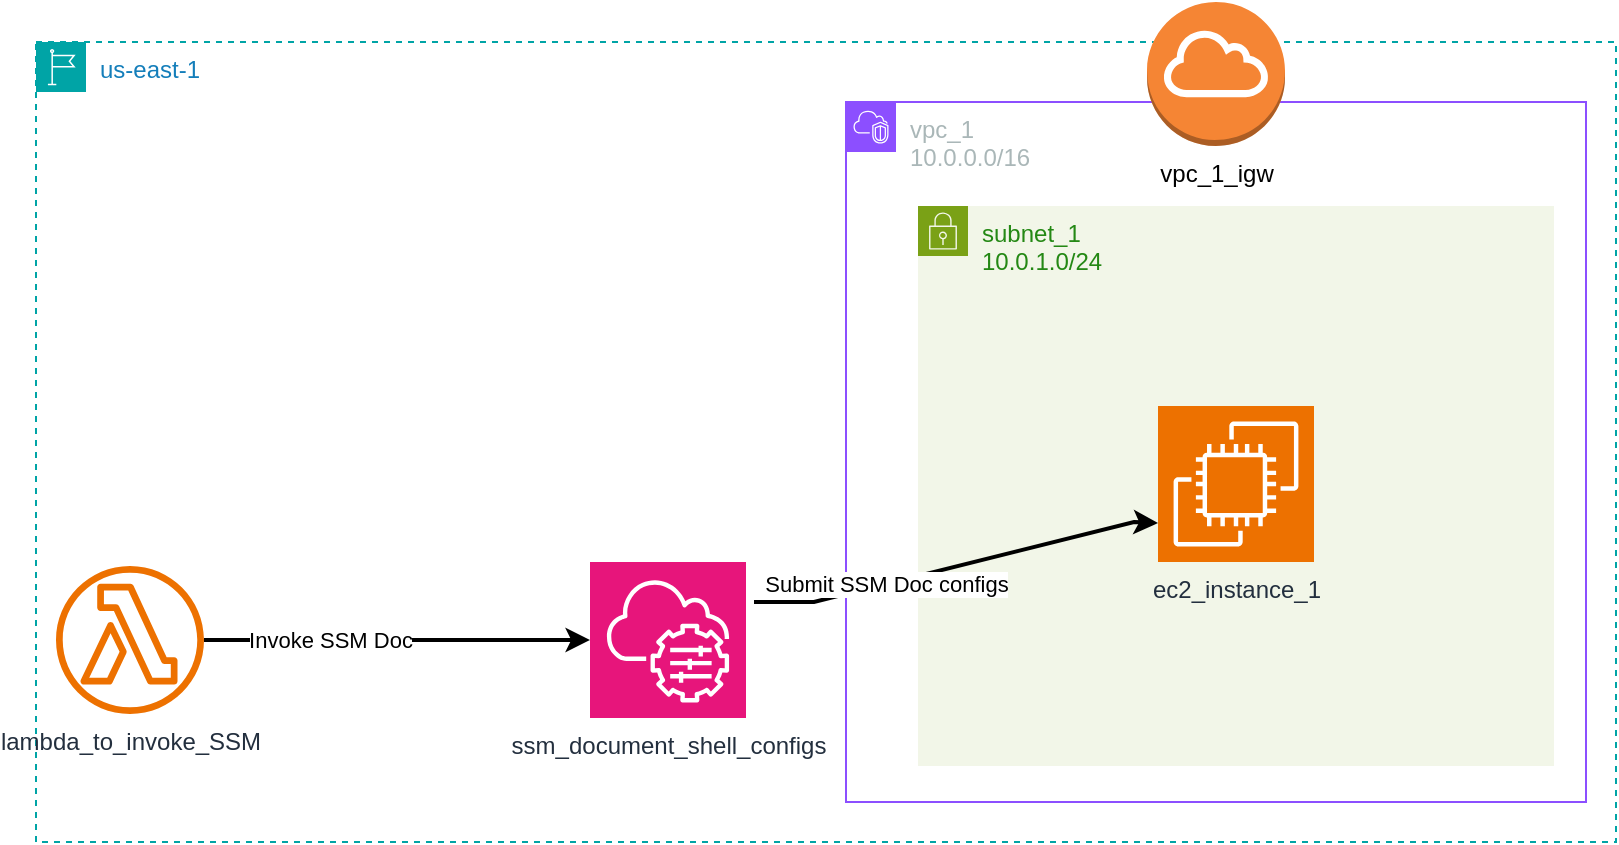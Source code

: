 <mxfile version="22.1.2" type="device">
  <diagram name="Page-1" id="XQTWyvqINvDjAojxgPLy">
    <mxGraphModel dx="973" dy="619" grid="1" gridSize="10" guides="1" tooltips="1" connect="1" arrows="1" fold="1" page="1" pageScale="1" pageWidth="850" pageHeight="1100" math="0" shadow="0">
      <root>
        <mxCell id="0" />
        <mxCell id="1" parent="0" />
        <mxCell id="NKm2zkdp0vzlB3F603a1-2" value="us-east-1" style="points=[[0,0],[0.25,0],[0.5,0],[0.75,0],[1,0],[1,0.25],[1,0.5],[1,0.75],[1,1],[0.75,1],[0.5,1],[0.25,1],[0,1],[0,0.75],[0,0.5],[0,0.25]];outlineConnect=0;gradientColor=none;html=1;whiteSpace=wrap;fontSize=12;fontStyle=0;container=1;pointerEvents=0;collapsible=0;recursiveResize=0;shape=mxgraph.aws4.group;grIcon=mxgraph.aws4.group_region;strokeColor=#00A4A6;fillColor=none;verticalAlign=top;align=left;spacingLeft=30;fontColor=#147EBA;dashed=1;" vertex="1" parent="1">
          <mxGeometry x="40" y="80" width="790" height="400" as="geometry" />
        </mxCell>
        <mxCell id="NKm2zkdp0vzlB3F603a1-4" value="vpc_1&lt;br&gt;10.0.0.0/16" style="points=[[0,0],[0.25,0],[0.5,0],[0.75,0],[1,0],[1,0.25],[1,0.5],[1,0.75],[1,1],[0.75,1],[0.5,1],[0.25,1],[0,1],[0,0.75],[0,0.5],[0,0.25]];outlineConnect=0;gradientColor=none;html=1;whiteSpace=wrap;fontSize=12;fontStyle=0;container=1;pointerEvents=0;collapsible=0;recursiveResize=0;shape=mxgraph.aws4.group;grIcon=mxgraph.aws4.group_vpc2;strokeColor=#8C4FFF;fillColor=none;verticalAlign=top;align=left;spacingLeft=30;fontColor=#AAB7B8;dashed=0;" vertex="1" parent="NKm2zkdp0vzlB3F603a1-2">
          <mxGeometry x="405" y="30" width="370" height="350" as="geometry" />
        </mxCell>
        <mxCell id="NKm2zkdp0vzlB3F603a1-5" value="subnet_1&lt;br&gt;10.0.1.0/24" style="points=[[0,0],[0.25,0],[0.5,0],[0.75,0],[1,0],[1,0.25],[1,0.5],[1,0.75],[1,1],[0.75,1],[0.5,1],[0.25,1],[0,1],[0,0.75],[0,0.5],[0,0.25]];outlineConnect=0;gradientColor=none;html=1;whiteSpace=wrap;fontSize=12;fontStyle=0;container=1;pointerEvents=0;collapsible=0;recursiveResize=0;shape=mxgraph.aws4.group;grIcon=mxgraph.aws4.group_security_group;grStroke=0;strokeColor=#7AA116;fillColor=#F2F6E8;verticalAlign=top;align=left;spacingLeft=30;fontColor=#248814;dashed=0;" vertex="1" parent="NKm2zkdp0vzlB3F603a1-4">
          <mxGeometry x="36" y="52" width="318" height="280" as="geometry" />
        </mxCell>
        <mxCell id="NKm2zkdp0vzlB3F603a1-6" value="ec2_instance_1" style="sketch=0;points=[[0,0,0],[0.25,0,0],[0.5,0,0],[0.75,0,0],[1,0,0],[0,1,0],[0.25,1,0],[0.5,1,0],[0.75,1,0],[1,1,0],[0,0.25,0],[0,0.5,0],[0,0.75,0],[1,0.25,0],[1,0.5,0],[1,0.75,0]];outlineConnect=0;fontColor=#232F3E;fillColor=#ED7100;strokeColor=#ffffff;dashed=0;verticalLabelPosition=bottom;verticalAlign=top;align=center;html=1;fontSize=12;fontStyle=0;aspect=fixed;shape=mxgraph.aws4.resourceIcon;resIcon=mxgraph.aws4.ec2;" vertex="1" parent="NKm2zkdp0vzlB3F603a1-5">
          <mxGeometry x="120" y="100" width="78" height="78" as="geometry" />
        </mxCell>
        <mxCell id="NKm2zkdp0vzlB3F603a1-8" value="ssm_document_shell_configs" style="sketch=0;points=[[0,0,0],[0.25,0,0],[0.5,0,0],[0.75,0,0],[1,0,0],[0,1,0],[0.25,1,0],[0.5,1,0],[0.75,1,0],[1,1,0],[0,0.25,0],[0,0.5,0],[0,0.75,0],[1,0.25,0],[1,0.5,0],[1,0.75,0]];points=[[0,0,0],[0.25,0,0],[0.5,0,0],[0.75,0,0],[1,0,0],[0,1,0],[0.25,1,0],[0.5,1,0],[0.75,1,0],[1,1,0],[0,0.25,0],[0,0.5,0],[0,0.75,0],[1,0.25,0],[1,0.5,0],[1,0.75,0]];outlineConnect=0;fontColor=#232F3E;fillColor=#E7157B;strokeColor=#ffffff;dashed=0;verticalLabelPosition=bottom;verticalAlign=top;align=center;html=1;fontSize=12;fontStyle=0;aspect=fixed;shape=mxgraph.aws4.resourceIcon;resIcon=mxgraph.aws4.systems_manager;" vertex="1" parent="NKm2zkdp0vzlB3F603a1-2">
          <mxGeometry x="277" y="260" width="78" height="78" as="geometry" />
        </mxCell>
        <mxCell id="NKm2zkdp0vzlB3F603a1-20" value="" style="endArrow=classic;html=1;rounded=0;strokeColor=#000000;strokeWidth=2;entryX=0;entryY=0.5;entryDx=0;entryDy=0;entryPerimeter=0;" edge="1" parent="NKm2zkdp0vzlB3F603a1-2" source="NKm2zkdp0vzlB3F603a1-7" target="NKm2zkdp0vzlB3F603a1-8">
          <mxGeometry width="50" height="50" relative="1" as="geometry">
            <mxPoint x="401" y="290" as="sourcePoint" />
            <mxPoint x="249" y="319" as="targetPoint" />
          </mxGeometry>
        </mxCell>
        <mxCell id="NKm2zkdp0vzlB3F603a1-21" value="Invoke SSM Doc" style="edgeLabel;html=1;align=center;verticalAlign=middle;resizable=0;points=[];" vertex="1" connectable="0" parent="NKm2zkdp0vzlB3F603a1-20">
          <mxGeometry x="-0.353" relative="1" as="geometry">
            <mxPoint as="offset" />
          </mxGeometry>
        </mxCell>
        <mxCell id="NKm2zkdp0vzlB3F603a1-22" value="" style="endArrow=classic;html=1;rounded=0;strokeColor=#000000;strokeWidth=2;entryX=0;entryY=0.75;entryDx=0;entryDy=0;entryPerimeter=0;" edge="1" parent="NKm2zkdp0vzlB3F603a1-2" target="NKm2zkdp0vzlB3F603a1-6">
          <mxGeometry width="50" height="50" relative="1" as="geometry">
            <mxPoint x="359" y="280" as="sourcePoint" />
            <mxPoint x="147" y="330" as="targetPoint" />
            <Array as="points">
              <mxPoint x="389" y="280" />
              <mxPoint x="549" y="240" />
            </Array>
          </mxGeometry>
        </mxCell>
        <mxCell id="NKm2zkdp0vzlB3F603a1-23" value="Submit SSM Doc configs" style="edgeLabel;html=1;align=center;verticalAlign=middle;resizable=0;points=[];" vertex="1" connectable="0" parent="NKm2zkdp0vzlB3F603a1-22">
          <mxGeometry x="-0.353" relative="1" as="geometry">
            <mxPoint as="offset" />
          </mxGeometry>
        </mxCell>
        <mxCell id="NKm2zkdp0vzlB3F603a1-9" value="vpc_1_igw" style="outlineConnect=0;dashed=0;verticalLabelPosition=bottom;verticalAlign=top;align=center;html=1;shape=mxgraph.aws3.internet_gateway;fillColor=#F58534;gradientColor=none;" vertex="1" parent="NKm2zkdp0vzlB3F603a1-2">
          <mxGeometry x="555.5" y="-20" width="69" height="72" as="geometry" />
        </mxCell>
        <mxCell id="NKm2zkdp0vzlB3F603a1-7" value="lambda_to_invoke_SSM" style="sketch=0;outlineConnect=0;fontColor=#232F3E;gradientColor=none;fillColor=#ED7100;strokeColor=none;dashed=0;verticalLabelPosition=bottom;verticalAlign=top;align=center;html=1;fontSize=12;fontStyle=0;aspect=fixed;pointerEvents=1;shape=mxgraph.aws4.lambda_function;" vertex="1" parent="NKm2zkdp0vzlB3F603a1-2">
          <mxGeometry x="10" y="262" width="74" height="74" as="geometry" />
        </mxCell>
      </root>
    </mxGraphModel>
  </diagram>
</mxfile>
